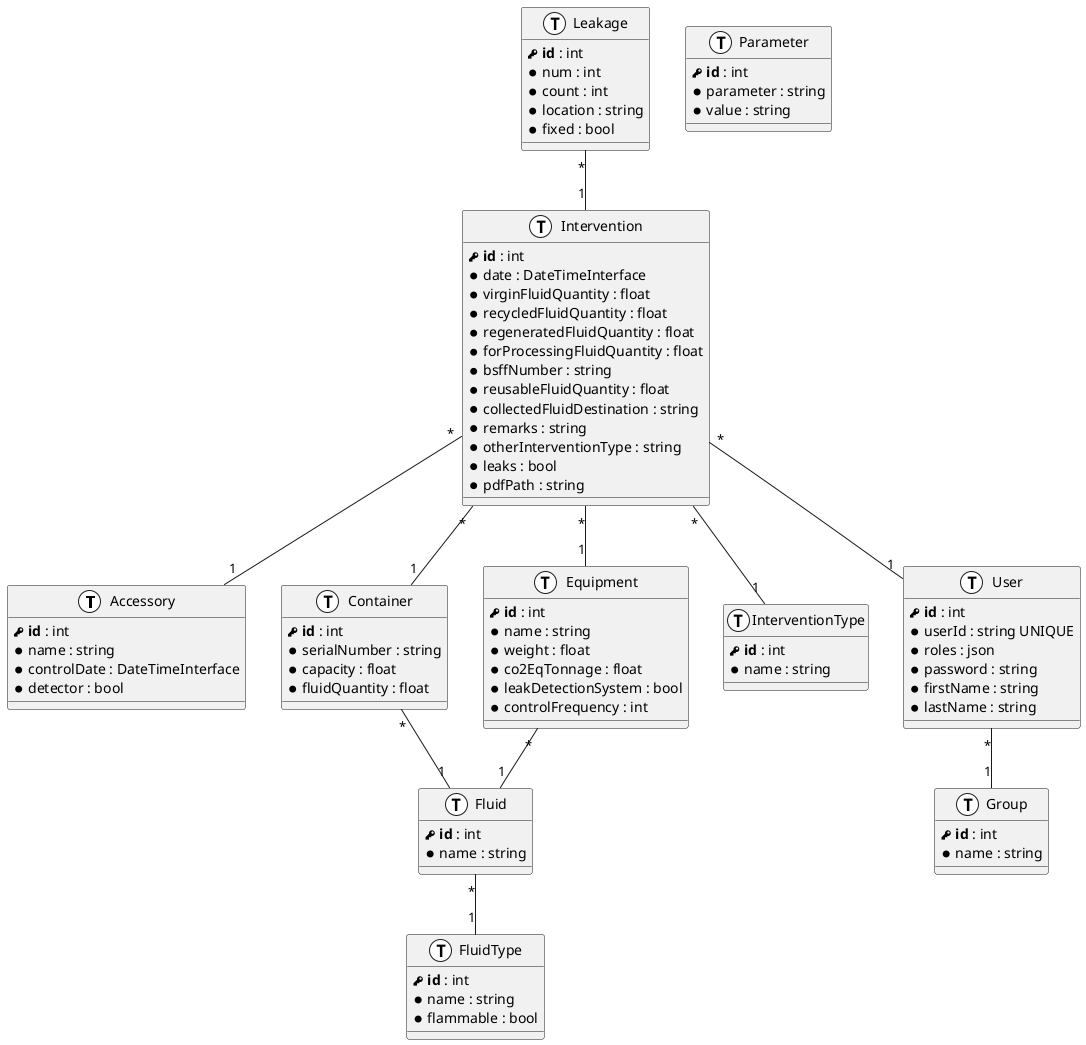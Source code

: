 @startuml

!define table(x) entity x << (T, white) >>
!define primary_key(x) <b><&key> x</b>
!define column(x) <&media-record> x

table( Accessory ) {
  primary_key( id ) : int
  column( name ) : string 
  column( controlDate ) : DateTimeInterface 
  column( detector ) : bool 
}

table( Container ) {
  primary_key( id ) : int
  column( serialNumber ) : string 
  column( capacity ) : float 
  column( fluidQuantity ) : float 
}

table( Equipment ) {
  primary_key( id ) : int
  column( name ) : string 
  column( weight ) : float 
  column( co2EqTonnage ) : float 
  column( leakDetectionSystem ) : bool 
  column( controlFrequency ) : int 
}

table( Fluid ) {
  primary_key( id ) : int
  column( name ) : string 
}

table( FluidType ) {
  primary_key( id ) : int
  column( name ) : string 
  column( flammable ) : bool 
}

table( Group ) {
  primary_key( id ) : int
  column( name ) : string 
}

table( Intervention ) {
  primary_key( id ) : int
  column( date ) : DateTimeInterface 
  column( virginFluidQuantity ) : float 
  column( recycledFluidQuantity ) : float 
  column( regeneratedFluidQuantity ) : float 
  column( forProcessingFluidQuantity ) : float 
  column( bsffNumber ) : string 
  column( reusableFluidQuantity ) : float 
  column( collectedFluidDestination ) : string 
  column( remarks ) : string 
  column( otherInterventionType ) : string 
  column( leaks ) : bool 
  column( pdfPath ) : string 
}

table( InterventionType ) {
  primary_key( id ) : int
  column( name ) : string 
}

table( Leakage ) {
  primary_key( id ) : int
  column( num ) : int 
  column( count ) : int 
  column( location ) : string 
  column( fixed ) : bool 
}

table( Parameter ) {
  primary_key( id ) : int
  column( parameter ) : string 
  column( value ) : string 
}

table( User ) {
  primary_key( id ) : int
  column( userId ) : string UNIQUE
  column( roles ) : json 
  column( password ) : string 
  column( firstName ) : string 
  column( lastName ) : string 
}

Container "*" -- "1" Fluid
Equipment "*" -- "1" Fluid
Fluid "*" -- "1" FluidType
Intervention "*" -- "1" InterventionType
Intervention "*" -- "1" Equipment
Intervention "*" -- "1" Container
Intervention "*" -- "1" Accessory
Intervention "*" -- "1" User
Leakage "*" -- "1" Intervention
User "*" -- "1" Group

@enduml
